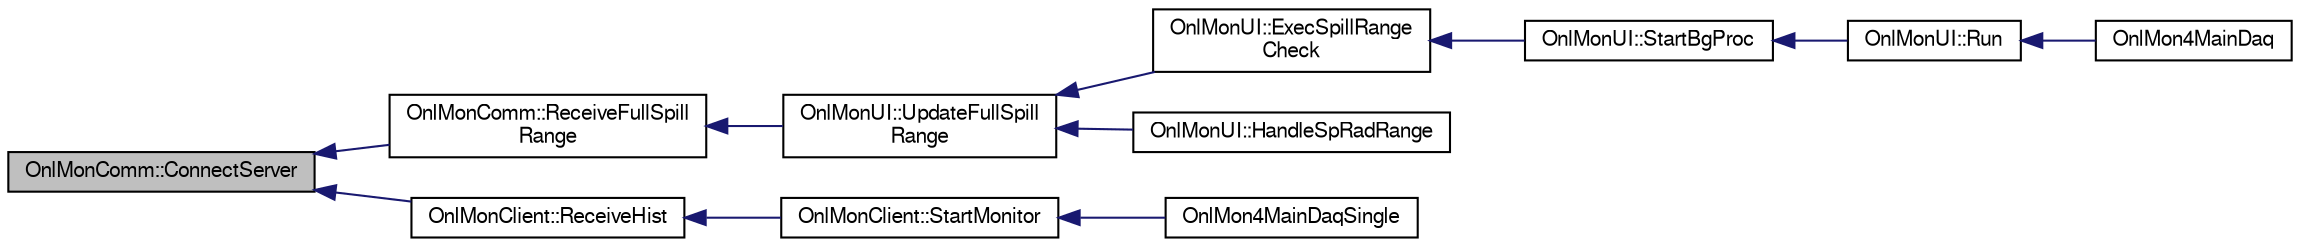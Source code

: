 digraph "OnlMonComm::ConnectServer"
{
  bgcolor="transparent";
  edge [fontname="FreeSans",fontsize="10",labelfontname="FreeSans",labelfontsize="10"];
  node [fontname="FreeSans",fontsize="10",shape=record];
  rankdir="LR";
  Node1 [label="OnlMonComm::ConnectServer",height=0.2,width=0.4,color="black", fillcolor="grey75", style="filled" fontcolor="black"];
  Node1 -> Node2 [dir="back",color="midnightblue",fontsize="10",style="solid",fontname="FreeSans"];
  Node2 [label="OnlMonComm::ReceiveFullSpill\lRange",height=0.2,width=0.4,color="black",URL="$d9/d95/classOnlMonComm.html#ad0d97e9ce09fc86214da2a1faafc168d"];
  Node2 -> Node3 [dir="back",color="midnightblue",fontsize="10",style="solid",fontname="FreeSans"];
  Node3 [label="OnlMonUI::UpdateFullSpill\lRange",height=0.2,width=0.4,color="black",URL="$d1/de7/classOnlMonUI.html#a1606bcb6ab4e21a81922b7cbe1e6bd6f"];
  Node3 -> Node4 [dir="back",color="midnightblue",fontsize="10",style="solid",fontname="FreeSans"];
  Node4 [label="OnlMonUI::ExecSpillRange\lCheck",height=0.2,width=0.4,color="black",URL="$d1/de7/classOnlMonUI.html#adf6915401804953c2d9f7b7c09eb3382"];
  Node4 -> Node5 [dir="back",color="midnightblue",fontsize="10",style="solid",fontname="FreeSans"];
  Node5 [label="OnlMonUI::StartBgProc",height=0.2,width=0.4,color="black",URL="$d1/de7/classOnlMonUI.html#a33d5d734e9e2d9f75d5b8a8d4aefbac3"];
  Node5 -> Node6 [dir="back",color="midnightblue",fontsize="10",style="solid",fontname="FreeSans"];
  Node6 [label="OnlMonUI::Run",height=0.2,width=0.4,color="black",URL="$d1/de7/classOnlMonUI.html#a79cf50bf637a0e9d9cab0ca578499dab"];
  Node6 -> Node7 [dir="back",color="midnightblue",fontsize="10",style="solid",fontname="FreeSans"];
  Node7 [label="OnlMon4MainDaq",height=0.2,width=0.4,color="black",URL="$d4/d81/e1039-core_2online_2macros_2OnlMon4MainDaq_8C.html#a527430875d0ea1a6625047be8c3c09af",tooltip="OnlMon4MainDaq.C: Macro to launch an online-monitor client for MainDaq. "];
  Node3 -> Node8 [dir="back",color="midnightblue",fontsize="10",style="solid",fontname="FreeSans"];
  Node8 [label="OnlMonUI::HandleSpRadRange",height=0.2,width=0.4,color="black",URL="$d1/de7/classOnlMonUI.html#a54b26380c3febf556931fac405f4c019"];
  Node1 -> Node9 [dir="back",color="midnightblue",fontsize="10",style="solid",fontname="FreeSans"];
  Node9 [label="OnlMonClient::ReceiveHist",height=0.2,width=0.4,color="black",URL="$d9/d62/classOnlMonClient.html#a6db97dd2f1c18d8ec92d011f3a8e86b6"];
  Node9 -> Node10 [dir="back",color="midnightblue",fontsize="10",style="solid",fontname="FreeSans"];
  Node10 [label="OnlMonClient::StartMonitor",height=0.2,width=0.4,color="black",URL="$d9/d62/classOnlMonClient.html#a68fab899fe1e1e3071ba0588a0853930"];
  Node10 -> Node11 [dir="back",color="midnightblue",fontsize="10",style="solid",fontname="FreeSans"];
  Node11 [label="OnlMon4MainDaqSingle",height=0.2,width=0.4,color="black",URL="$d4/d81/e1039-core_2online_2macros_2OnlMon4MainDaq_8C.html#aa66c466516c320b5bd7d690e3637b51e"];
}
